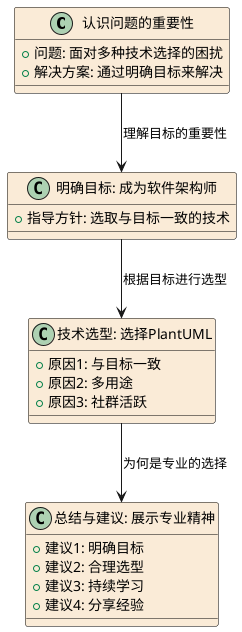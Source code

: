 @startuml
!define RECTANGLE class

skinparam class {
    BackgroundColor AntiqueWhite
    BorderColor Black
    FontName Arial
}

RECTANGLE "认识问题的重要性" as Introduction {
  + 问题: 面对多种技术选择的困扰
  + 解决方案: 通过明确目标来解决
}

RECTANGLE "明确目标: 成为软件架构师" as DefineGoal {
  + 指导方针: 选取与目标一致的技术
}

RECTANGLE "技术选型: 选择PlantUML" as TechChoice {
  + 原因1: 与目标一致
  + 原因2: 多用途
  + 原因3: 社群活跃
}

RECTANGLE "总结与建议: 展示专业精神" as Conclusion {
  + 建议1: 明确目标
  + 建议2: 合理选型
  + 建议3: 持续学习
  + 建议4: 分享经验
}

Introduction --> DefineGoal : 理解目标的重要性
DefineGoal --> TechChoice : 根据目标进行选型
TechChoice --> Conclusion : 为何是专业的选择

@enduml